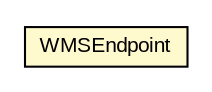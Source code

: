 #!/usr/local/bin/dot
#
# Class diagram 
# Generated by UMLGraph version R5_6-24-gf6e263 (http://www.umlgraph.org/)
#

digraph G {
	edge [fontname="arial",fontsize=10,labelfontname="arial",labelfontsize=10];
	node [fontname="arial",fontsize=10,shape=plaintext];
	nodesep=0.25;
	ranksep=0.5;
	// org.osmdroid.wms.WMSEndpoint
	c318978 [label=<<table title="org.osmdroid.wms.WMSEndpoint" border="0" cellborder="1" cellspacing="0" cellpadding="2" port="p" bgcolor="lemonChiffon" href="./WMSEndpoint.html">
		<tr><td><table border="0" cellspacing="0" cellpadding="1">
<tr><td align="center" balign="center"> WMSEndpoint </td></tr>
		</table></td></tr>
		</table>>, URL="./WMSEndpoint.html", fontname="arial", fontcolor="black", fontsize=10.0];
}

